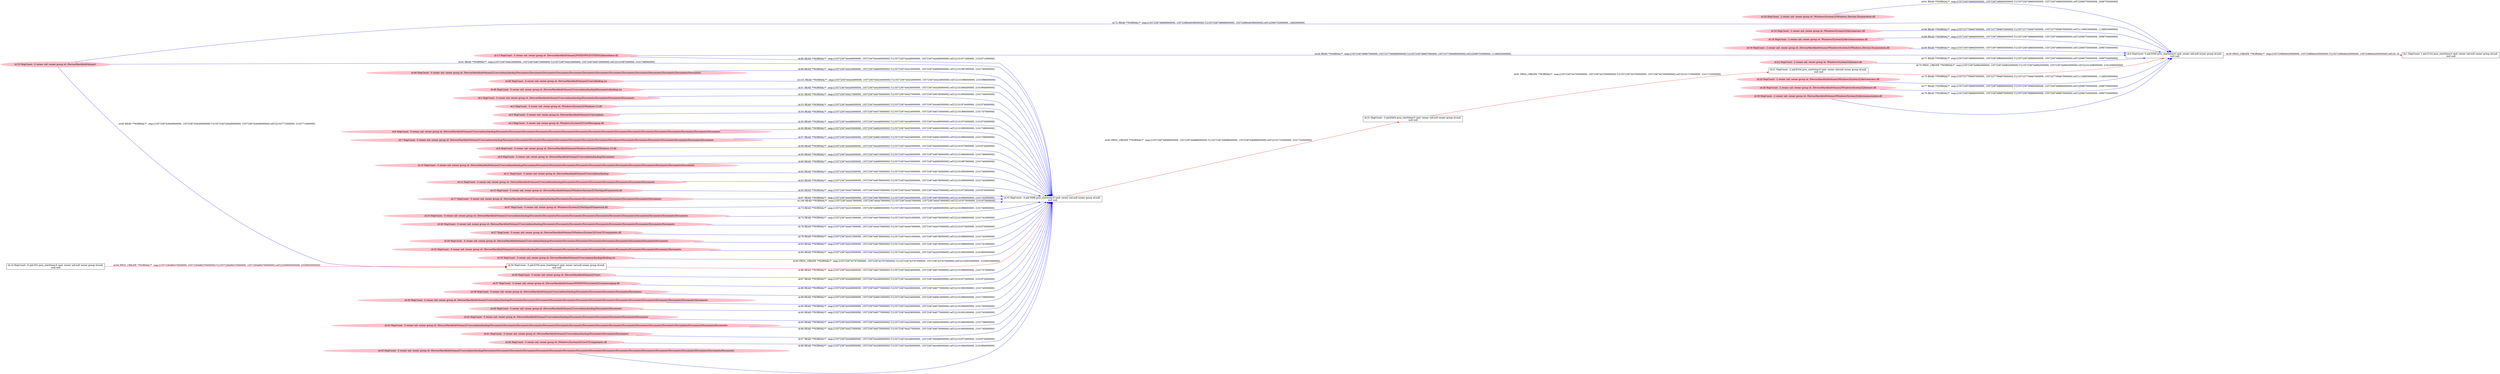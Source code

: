 digraph  {
rankdir=LR
"0"[color=black,label="id:0 HopCount: 0 pid:5500 proc_starttime:0 cmd: owner uid:null owner group id:null,\n null null", shape=box,style=solid];
"1"[color=black,label="id:1 HopCount: 1 pid:5124 proc_starttime:0 cmd: owner uid:null owner group id:null,\n null null", shape=box,style=solid];
"0" -> "1" [id=50,__obj="PROC_CREATE"color=red,label="id:50 PROC_CREATE **NORMAL**  seqs:[1557238846420000000, 1557238846420000000] T:[1557238846420000000, 1557238846420000000] relT:[0, 0]",style=solid];
"49"[color=pink,label="id:49 HopCount: -5 owner uid: owner group id: /Device/HarddiskVolume2/Users/admin/backup/Documents/desktop.ini ", shape=oval,style=filled];
"33"[color=black,label="id:33 HopCount: -4 pid:5096 proc_starttime:0 cmd: owner uid:null owner group id:null,\n null null", shape=box,style=solid];
"49" -> "33" [id=51,__obj="READ"color=blue,label="id:51 READ **NORMAL**  seqs:[1557236744426000000, 1557236744426000000] T:[1557236744426000000, 1557236744426000000] relT:[2101994000000, 2101994000000]",style=solid];
"2"[color=pink,label="id:2 HopCount: -5 owner uid: owner group id: /Device/HarddiskVolume2/Users/admin/backup/Documents/Documents/Documents/Documents ", shape=oval,style=filled];
"2" -> "33" [id=52,__obj="READ"color=blue,label="id:52 READ **NORMAL**  seqs:[1557236744427000000, 1557236744676000000] T:[1557236744427000000, 1557236744676000000] relT:[2101993000000, 2101744000000]",style=solid];
"4"[color=pink,label="id:4 HopCount: -5 owner uid: owner group id: /Windows/System32/Windows.UI.dll ", shape=oval,style=filled];
"4" -> "33" [id=53,__obj="READ"color=blue,label="id:53 READ **NORMAL**  seqs:[1557236744446000000, 1557236744446000000] T:[1557236744446000000, 1557236744446000000] relT:[2101974000000, 2101974000000]",style=solid];
"5"[color=pink,label="id:5 HopCount: -5 owner uid: owner group id: /Device/HarddiskVolume2/Users/admin ", shape=oval,style=filled];
"5" -> "33" [id=54,__obj="READ"color=blue,label="id:54 READ **NORMAL**  seqs:[1557236744424000000, 1557236744673000000] T:[1557236744424000000, 1557236744673000000] relT:[2101996000000, 2101747000000]",style=solid];
"3"[color=pink,label="id:3 HopCount: -5 owner uid: owner group id: /Windows/System32/CoreMessaging.dll ", shape=oval,style=filled];
"3" -> "33" [id=55,__obj="READ"color=blue,label="id:55 READ **NORMAL**  seqs:[1557236744448000000, 1557236744448000000] T:[1557236744448000000, 1557236744448000000] relT:[2101972000000, 2101972000000]",style=solid];
"6"[color=pink,label="id:6 HopCount: -5 owner uid: owner group id: /Device/HarddiskVolume2/Users/admin/backup/Documents/Documents/Documents/Documents/Documents/Documents/Documents/Documents/Documents/Documents/Documents/Documents/Documents/Documents/Documents/Documents/Documents ", shape=oval,style=filled];
"6" -> "33" [id=56,__obj="READ"color=blue,label="id:56 READ **NORMAL**  seqs:[1557236744435000000, 1557236744682000000] T:[1557236744435000000, 1557236744682000000] relT:[2101985000000, 2101738000000]",style=solid];
"7"[color=pink,label="id:7 HopCount: -5 owner uid: owner group id: /Device/HarddiskVolume2/Users/admin/backup/Documents/Documents/Documents/Documents/Documents/Documents/Documents/Documents/Documents/Documents/Documents/Documents/Documents/Documents/Documents/Documents ", shape=oval,style=filled];
"7" -> "33" [id=57,__obj="READ"color=blue,label="id:57 READ **NORMAL**  seqs:[1557236744434000000, 1557236744681000000] T:[1557236744434000000, 1557236744681000000] relT:[2101986000000, 2101739000000]",style=solid];
"8"[color=pink,label="id:8 HopCount: -5 owner uid: owner group id: /Device/HarddiskVolume2/Windows/System32/Windows.UI.dll ", shape=oval,style=filled];
"8" -> "33" [id=58,__obj="READ"color=blue,label="id:58 READ **NORMAL**  seqs:[1557236744445000000, 1557236744446000000] T:[1557236744445000000, 1557236744446000000] relT:[2101975000000, 2101974000000]",style=solid];
"9"[color=pink,label="id:9 HopCount: -5 owner uid: owner group id: /Device/HarddiskVolume2/Users/admin/backup/Documents ", shape=oval,style=filled];
"9" -> "33" [id=59,__obj="READ"color=blue,label="id:59 READ **NORMAL**  seqs:[1557236744426000000, 1557236744674000000] T:[1557236744426000000, 1557236744674000000] relT:[2101994000000, 2101746000000]",style=solid];
"10"[color=pink,label="id:10 HopCount: -5 owner uid: owner group id: /Device/HarddiskVolume2/Users/admin/backup/Documents/Documents/Documents/Documents/Documents/Documents/Documents/Documents/Documents/Documents/Documents/Documents/Documents ", shape=oval,style=filled];
"10" -> "33" [id=60,__obj="READ"color=blue,label="id:60 READ **NORMAL**  seqs:[1557236744433000000, 1557236744680000000] T:[1557236744433000000, 1557236744680000000] relT:[2101987000000, 2101740000000]",style=solid];
"24"[color=pink,label="id:24 HopCount: -2 owner uid: owner group id: /Windows/System32/Windows.Devices.Enumeration.dll ", shape=oval,style=filled];
"24" -> "0" [id=61,__obj="READ"color=blue,label="id:61 READ **NORMAL**  seqs:[1557236749665000000, 1557236749665000000] T:[1557236749665000000, 1557236749665000000] relT:[2096755000000, 2096755000000]",style=solid];
"11"[color=pink,label="id:11 HopCount: -5 owner uid: owner group id: /Device/HarddiskVolume2/Users/admin/backup ", shape=oval,style=filled];
"11" -> "33" [id=62,__obj="READ"color=blue,label="id:62 READ **NORMAL**  seqs:[1557236744425000000, 1557236744674000000] T:[1557236744425000000, 1557236744674000000] relT:[2101995000000, 2101746000000]",style=solid];
"12"[color=pink,label="id:12 HopCount: -5 owner uid: owner group id: /Device/HarddiskVolume2/Users/admin/backup/Documents/Documents/Documents/Documents/Documents/Documents/Documents ", shape=oval,style=filled];
"12" -> "33" [id=63,__obj="READ"color=blue,label="id:63 READ **NORMAL**  seqs:[1557236744430000000, 1557236744678000000] T:[1557236744430000000, 1557236744678000000] relT:[2101990000000, 2101742000000]",style=solid];
"13"[color=pink,label="id:13 HopCount: -2 owner uid: owner group id: /Device/HarddiskVolume2/WINDOWS/SYSTEM32/kernelbase.dll ", shape=oval,style=filled];
"13" -> "0" [id=64,__obj="READ"color=blue,label="id:64 READ **NORMAL**  seqs:[1557236749667000000, 1557237709468000000] T:[1557236749667000000, 1557237709468000000] relT:[2096753000000, 1136952000000]",style=solid];
"15"[color=pink,label="id:15 HopCount: -5 owner uid: owner group id: /Device/HarddiskVolume2/Windows/System32/TextInputFramework.dll ", shape=oval,style=filled];
"15" -> "33" [id=65,__obj="READ"color=blue,label="id:65 READ **NORMAL**  seqs:[1557236744447000000, 1557236744447000000] T:[1557236744447000000, 1557236744447000000] relT:[2101973000000, 2101973000000]",style=solid];
"16"[color=pink,label="id:16 HopCount: -2 owner uid: owner group id: /Windows/System32/deviceaccess.dll ", shape=oval,style=filled];
"16" -> "0" [id=66,__obj="READ"color=blue,label="id:66 READ **NORMAL**  seqs:[1557237709467000000, 1557237709467000000] T:[1557237709467000000, 1557237709467000000] relT:[1136953000000, 1136953000000]",style=solid];
"17"[color=pink,label="id:17 HopCount: -5 owner uid: owner group id: /Device/HarddiskVolume2/Users/admin/backup/Documents/Documents/Documents/Documents/Documents/Documents/Documents/Documents ", shape=oval,style=filled];
"17" -> "33" [id=67,__obj="READ"color=blue,label="id:67 READ **NORMAL**  seqs:[1557236744430000000, 1557236744678000000] T:[1557236744430000000, 1557236744678000000] relT:[2101990000000, 2101742000000]",style=solid];
"18"[color=pink,label="id:18 HopCount: -2 owner uid: owner group id: /Windows/System32/deviceassociation.dll ", shape=oval,style=filled];
"18" -> "0" [id=68,__obj="READ"color=blue,label="id:68 READ **NORMAL**  seqs:[1557236749666000000, 1557236749666000000] T:[1557236749666000000, 1557236749666000000] relT:[2096754000000, 2096754000000]",style=solid];
"19"[color=pink,label="id:19 HopCount: -2 owner uid: owner group id: /Device/HarddiskVolume2/Windows/System32/Windows.Devices.Enumeration.dll ", shape=oval,style=filled];
"19" -> "0" [id=69,__obj="READ"color=blue,label="id:69 READ **NORMAL**  seqs:[1557236749665000000, 1557236749665000000] T:[1557236749665000000, 1557236749665000000] relT:[2096755000000, 2096755000000]",style=solid];
"21"[color=black,label="id:21 HopCount: -2 pid:8164 proc_starttime:0 cmd: owner uid:null owner group id:null,\n null null", shape=box,style=solid];
"21" -> "0" [id=70,__obj="PROC_CREATE"color=red,label="id:70 PROC_CREATE **NORMAL**  seqs:[1557236744962000000, 1557236744962000000] T:[1557236744962000000, 1557236744962000000] relT:[2101458000000, 2101458000000]",style=solid];
"22"[color=pink,label="id:22 HopCount: -2 owner uid: owner group id: /Windows/System32/biwinrt.dll ", shape=oval,style=filled];
"22" -> "0" [id=71,__obj="READ"color=blue,label="id:71 READ **NORMAL**  seqs:[1557236749666000000, 1557236749666000000] T:[1557236749666000000, 1557236749666000000] relT:[2096754000000, 2096754000000]",style=solid];
"23"[color=pink,label="id:23 HopCount: -2 owner uid: owner group id: /Device/HarddiskVolume2 ", shape=oval,style=filled];
"23" -> "0" [id=72,__obj="READ"color=blue,label="id:72 READ **NORMAL**  seqs:[1557236749668000000, 1557238844938000000] T:[1557236749668000000, 1557238844938000000] relT:[2096752000000, 1482000000]",style=solid];
"25"[color=pink,label="id:25 HopCount: -5 owner uid: owner group id: /Device/HarddiskVolume2/Users/admin/backup/Documents/Documents/Documents/Documents/Documents/Documents/Documents/Documents/Documents/Documents/Documents/Documents ", shape=oval,style=filled];
"25" -> "33" [id=73,__obj="READ"color=blue,label="id:73 READ **NORMAL**  seqs:[1557236744432000000, 1557236744680000000] T:[1557236744432000000, 1557236744680000000] relT:[2101988000000, 2101740000000]",style=solid];
"26"[color=pink,label="id:26 HopCount: -5 owner uid: owner group id: /Device/HarddiskVolume2/Users/admin/backup/Documents/Documents/Documents/Documents/Documents/Documents/Documents/Documents/Documents/Documents ", shape=oval,style=filled];
"26" -> "33" [id=74,__obj="READ"color=blue,label="id:74 READ **NORMAL**  seqs:[1557236744431000000, 1557236744679000000] T:[1557236744431000000, 1557236744679000000] relT:[2101989000000, 2101741000000]",style=solid];
"20"[color=pink,label="id:20 HopCount: -2 owner uid: owner group id: /Device/HarddiskVolume2/Windows/System32/deviceaccess.dll ", shape=oval,style=filled];
"20" -> "0" [id=75,__obj="READ"color=blue,label="id:75 READ **NORMAL**  seqs:[1557237709467000000, 1557237709467000000] T:[1557237709467000000, 1557237709467000000] relT:[1136953000000, 1136953000000]",style=solid];
"27"[color=pink,label="id:27 HopCount: -5 owner uid: owner group id: /Device/HarddiskVolume2/Windows/System32/CoreUIComponents.dll ", shape=oval,style=filled];
"27" -> "33" [id=76,__obj="READ"color=blue,label="id:76 READ **NORMAL**  seqs:[1557236744447000000, 1557236744447000000] T:[1557236744447000000, 1557236744447000000] relT:[2101973000000, 2101973000000]",style=solid];
"28"[color=pink,label="id:28 HopCount: -2 owner uid: owner group id: /Device/HarddiskVolume2/Windows/System32/biwinrt.dll ", shape=oval,style=filled];
"28" -> "0" [id=77,__obj="READ"color=blue,label="id:77 READ **NORMAL**  seqs:[1557236749665000000, 1557236749666000000] T:[1557236749665000000, 1557236749666000000] relT:[2096755000000, 2096754000000]",style=solid];
"29"[color=pink,label="id:29 HopCount: -5 owner uid: owner group id: /Device/HarddiskVolume2/Users/admin/backup/Documents/Documents/Documents/Documents/Documents/Documents/Documents/Documents/Documents ", shape=oval,style=filled];
"29" -> "33" [id=78,__obj="READ"color=blue,label="id:78 READ **NORMAL**  seqs:[1557236744431000000, 1557236744678000000] T:[1557236744431000000, 1557236744678000000] relT:[2101989000000, 2101742000000]",style=solid];
"30"[color=pink,label="id:30 HopCount: -2 owner uid: owner group id: /Device/HarddiskVolume2/Windows/System32/deviceassociation.dll ", shape=oval,style=filled];
"30" -> "0" [id=79,__obj="READ"color=blue,label="id:79 READ **NORMAL**  seqs:[1557236749666000000, 1557236749667000000] T:[1557236749666000000, 1557236749667000000] relT:[2096754000000, 2096753000000]",style=solid];
"13" -> "33" [id=80,__obj="READ"color=blue,label="id:80 READ **NORMAL**  seqs:[1557236744449000000, 1557236744449000000] T:[1557236744449000000, 1557236744449000000] relT:[2101971000000, 2101971000000]",style=solid];
"31"[color=black,label="id:31 HopCount: -3 pid:6404 proc_starttime:0 cmd: owner uid:null owner group id:null,\n null null", shape=box,style=solid];
"31" -> "21" [id=81,__obj="PROC_CREATE"color=red,label="id:81 PROC_CREATE **NORMAL**  seqs:[1557236744705000000, 1557236744705000000] T:[1557236744705000000, 1557236744705000000] relT:[2101715000000, 2101715000000]",style=solid];
"33" -> "31" [id=82,__obj="PROC_CREATE"color=red,label="id:82 PROC_CREATE **NORMAL**  seqs:[1557236744688000000, 1557236744688000000] T:[1557236744688000000, 1557236744688000000] relT:[2101732000000, 2101732000000]",style=solid];
"32"[color=pink,label="id:32 HopCount: -5 owner uid: owner group id: /Device/HarddiskVolume2/Users/admin/backup/Documents/Documents/Documents/Documents/Documents/Documents/Documents/Documents/Documents/Documents/Documents ", shape=oval,style=filled];
"32" -> "33" [id=83,__obj="READ"color=blue,label="id:83 READ **NORMAL**  seqs:[1557236744432000000, 1557236744679000000] T:[1557236744432000000, 1557236744679000000] relT:[2101988000000, 2101741000000]",style=solid];
"35"[color=pink,label="id:35 HopCount: -5 owner uid: owner group id: /Device/HarddiskVolume2/Users/admin/backup/desktop.ini ", shape=oval,style=filled];
"35" -> "33" [id=84,__obj="READ"color=blue,label="id:84 READ **NORMAL**  seqs:[1557236744425000000, 1557236744425000000] T:[1557236744425000000, 1557236744425000000] relT:[2101995000000, 2101995000000]",style=solid];
"34"[color=black,label="id:34 HopCount: -5 pid:4704 proc_starttime:0 cmd: owner uid:null owner group id:null,\n null null", shape=box,style=solid];
"34" -> "33" [id=85,__obj="PROC_CREATE"color=red,label="id:85 PROC_CREATE **NORMAL**  seqs:[1557236743767000000, 1557236743767000000] T:[1557236743767000000, 1557236743767000000] relT:[2102653000000, 2102653000000]",style=solid];
"36"[color=pink,label="id:36 HopCount: -5 owner uid: owner group id: /Device/HarddiskVolume2/Users ", shape=oval,style=filled];
"36" -> "33" [id=86,__obj="READ"color=blue,label="id:86 READ **NORMAL**  seqs:[1557236744424000000, 1557236744673000000] T:[1557236744424000000, 1557236744673000000] relT:[2101996000000, 2101747000000]",style=solid];
"37"[color=pink,label="id:37 HopCount: -5 owner uid: owner group id: /Device/HarddiskVolume2/WINDOWS/system32/coremessaging.dll ", shape=oval,style=filled];
"37" -> "33" [id=87,__obj="READ"color=blue,label="id:87 READ **NORMAL**  seqs:[1557236744448000000, 1557236744448000000] T:[1557236744448000000, 1557236744448000000] relT:[2101972000000, 2101972000000]",style=solid];
"38"[color=pink,label="id:38 HopCount: -5 owner uid: owner group id: /Device/HarddiskVolume2/Users/admin/backup/Documents/Documents/Documents/Documents/Documents ", shape=oval,style=filled];
"38" -> "33" [id=88,__obj="READ"color=blue,label="id:88 READ **NORMAL**  seqs:[1557236744428000000, 1557236744677000000] T:[1557236744428000000, 1557236744677000000] relT:[2101992000000, 2101743000000]",style=solid];
"39"[color=pink,label="id:39 HopCount: -5 owner uid: owner group id: /Device/HarddiskVolume2/Users/admin/backup/Documents/Documents/Documents/Documents/Documents/Documents/Documents/Documents/Documents/Documents/Documents/Documents/Documents/Documents/Documents ", shape=oval,style=filled];
"39" -> "33" [id=89,__obj="READ"color=blue,label="id:89 READ **NORMAL**  seqs:[1557236744434000000, 1557236744681000000] T:[1557236744434000000, 1557236744681000000] relT:[2101986000000, 2101739000000]",style=solid];
"40"[color=pink,label="id:40 HopCount: -5 owner uid: owner group id: /Device/HarddiskVolume2/Users/admin/backup/Documents/Documents ", shape=oval,style=filled];
"40" -> "33" [id=90,__obj="READ"color=blue,label="id:90 READ **NORMAL**  seqs:[1557236744426000000, 1557236744675000000] T:[1557236744426000000, 1557236744675000000] relT:[2101994000000, 2101745000000]",style=solid];
"23" -> "33" [id=91,__obj="READ"color=blue,label="id:91 READ **NORMAL**  seqs:[1557236744423000000, 1557236744672000000] T:[1557236744423000000, 1557236744672000000] relT:[2101997000000, 2101748000000]",style=solid];
"42"[color=pink,label="id:42 HopCount: -5 owner uid: owner group id: /Device/HarddiskVolume2/Users/admin/backup/Documents/Documents/Documents/Documents/Documents/Documents ", shape=oval,style=filled];
"42" -> "33" [id=92,__obj="READ"color=blue,label="id:92 READ **NORMAL**  seqs:[1557236744429000000, 1557236744677000000] T:[1557236744429000000, 1557236744677000000] relT:[2101991000000, 2101743000000]",style=solid];
"43"[color=pink,label="id:43 HopCount: -5 owner uid: owner group id: /Device/HarddiskVolume2/Users/admin/backup/Documents/Documents/Documents/Documents/Documents/Documents/Documents/Documents/Documents/Documents/Documents/Documents/Documents/Documents/Documents/Documents/Documents/Documents ", shape=oval,style=filled];
"43" -> "33" [id=93,__obj="READ"color=blue,label="id:93 READ **NORMAL**  seqs:[1557236744435000000, 1557236744682000000] T:[1557236744435000000, 1557236744682000000] relT:[2101985000000, 2101738000000]",style=solid];
"14"[color=black,label="id:14 HopCount: -6 pid:452 proc_starttime:0 cmd: owner uid:null owner group id:null,\n null null", shape=box,style=solid];
"14" -> "34" [id=94,__obj="PROC_CREATE"color=red,label="id:94 PROC_CREATE **NORMAL**  seqs:[1557236486470000000, 1557236486470000000] T:[1557236486470000000, 1557236486470000000] relT:[2359950000000, 2359950000000]",style=solid];
"23" -> "34" [id=95,__obj="READ"color=blue,label="id:95 READ **NORMAL**  seqs:[1557236743649000000, 1557236743649000000] T:[1557236743649000000, 1557236743649000000] relT:[2102771000000, 2102771000000]",style=solid];
"41"[color=pink,label="id:41 HopCount: -5 owner uid: owner group id: /Device/HarddiskVolume2/Users/admin/backup/Documents/Documents/Documents ", shape=oval,style=filled];
"41" -> "33" [id=96,__obj="READ"color=blue,label="id:96 READ **NORMAL**  seqs:[1557236744427000000, 1557236744675000000] T:[1557236744427000000, 1557236744675000000] relT:[2101993000000, 2101745000000]",style=solid];
"44"[color=pink,label="id:44 HopCount: -5 owner uid: owner group id: /Windows/System32/CoreUIComponents.dll ", shape=oval,style=filled];
"44" -> "33" [id=97,__obj="READ"color=blue,label="id:97 READ **NORMAL**  seqs:[1557236744448000000, 1557236744448000000] T:[1557236744448000000, 1557236744448000000] relT:[2101972000000, 2101972000000]",style=solid];
"45"[color=pink,label="id:45 HopCount: -5 owner uid: owner group id: /Device/HarddiskVolume2/Users/admin/backup/Documents/Documents/Documents/Documents/Documents/Documents/Documents/Documents/Documents/Documents/Documents/Documents/Documents/Documents/Documents/Documents/Documents/Documents/Documents ", shape=oval,style=filled];
"45" -> "33" [id=98,__obj="READ"color=blue,label="id:98 READ **NORMAL**  seqs:[1557236744436000000, 1557236744436000000] T:[1557236744436000000, 1557236744436000000] relT:[2101984000000, 2101984000000]",style=solid];
"46"[color=pink,label="id:46 HopCount: -5 owner uid: owner group id: /Device/HarddiskVolume2/Users/admin/backup/Documents/Documents/Documents/Documents/Documents/Documents/Documents/Documents/Documents/Documents/Documents/Documents/Documents/Documents ", shape=oval,style=filled];
"46" -> "33" [id=99,__obj="READ"color=blue,label="id:99 READ **NORMAL**  seqs:[1557236744433000000, 1557236744680000000] T:[1557236744433000000, 1557236744680000000] relT:[2101987000000, 2101740000000]",style=solid];
"47"[color=pink,label="id:47 HopCount: -5 owner uid: owner group id: /Windows/System32/TextInputFramework.dll ", shape=oval,style=filled];
"47" -> "33" [id=100,__obj="READ"color=blue,label="id:100 READ **NORMAL**  seqs:[1557236744447000000, 1557236744447000000] T:[1557236744447000000, 1557236744447000000] relT:[2101973000000, 2101973000000]",style=solid];
"48"[color=pink,label="id:48 HopCount: -5 owner uid: owner group id: /Device/HarddiskVolume2/Users/desktop.ini ", shape=oval,style=filled];
"48" -> "33" [id=101,__obj="READ"color=blue,label="id:101 READ **NORMAL**  seqs:[1557236744424000000, 1557236744424000000] T:[1557236744424000000, 1557236744424000000] relT:[2101996000000, 2101996000000]",style=solid];
}